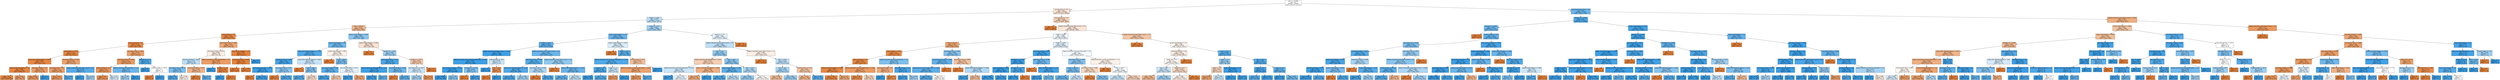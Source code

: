 digraph Tree {
node [shape=box, style="filled", color="black"] ;
0 [label="date <= 214.988\ngini = 0.5\nsamples = 294546\nvalue = [147273, 147273]", fillcolor="#e5813900"] ;
1 [label="age_band_0-35 <= 0.0\ngini = 0.493\nsamples = 247462\nvalue = [137853, 109609]", fillcolor="#e5813934"] ;
0 -> 1 [labeldistance=2.5, labelangle=45, headlabel="True"] ;
2 [label="weight <= 0.999\ngini = 0.479\nsamples = 57941\nvalue = [23027, 34914]", fillcolor="#399de557"] ;
1 -> 2 ;
3 [label="date <= 60.878\ngini = 0.421\nsamples = 7633\nvalue = [5330, 2303]", fillcolor="#e5813991"] ;
2 -> 3 ;
4 [label="region_Ireland <= 1.0\ngini = 0.128\nsamples = 4874\nvalue = [4539, 335]", fillcolor="#e58139ec"] ;
3 -> 4 ;
5 [label="region_Scotland <= 1.0\ngini = 0.115\nsamples = 4664\nvalue = [4377, 287]", fillcolor="#e58139ee"] ;
4 -> 5 ;
6 [label="region_Wales <= 0.996\ngini = 0.102\nsamples = 4410\nvalue = [4173, 237]", fillcolor="#e58139f1"] ;
5 -> 6 ;
7 [label="region_East Anglian Region <= 0.995\ngini = 0.089\nsamples = 4217\nvalue = [4021, 196]", fillcolor="#e58139f3"] ;
6 -> 7 ;
8 [label="region_South East Region <= 1.0\ngini = 0.079\nsamples = 4063\nvalue = [3896, 167]", fillcolor="#e58139f4"] ;
7 -> 8 ;
9 [label="gini = 0.07\nsamples = 3944\nvalue = [3800, 144]", fillcolor="#e58139f5"] ;
8 -> 9 ;
10 [label="gini = 0.312\nsamples = 119\nvalue = [96, 23]", fillcolor="#e58139c2"] ;
8 -> 10 ;
11 [label="imd_band_50-60% <= 0.5\ngini = 0.306\nsamples = 154\nvalue = [125, 29]", fillcolor="#e58139c4"] ;
7 -> 11 ;
12 [label="gini = 0.263\nsamples = 148\nvalue = [125, 23]", fillcolor="#e58139d0"] ;
11 -> 12 ;
13 [label="gini = 0.0\nsamples = 6\nvalue = [0, 6]", fillcolor="#399de5ff"] ;
11 -> 13 ;
14 [label="imd_band_50-60% <= 0.901\ngini = 0.335\nsamples = 193\nvalue = [152, 41]", fillcolor="#e58139ba"] ;
6 -> 14 ;
15 [label="imd_band_0-10% <= 1.0\ngini = 0.3\nsamples = 185\nvalue = [151, 34]", fillcolor="#e58139c6"] ;
14 -> 15 ;
16 [label="gini = 0.259\nsamples = 177\nvalue = [150, 27]", fillcolor="#e58139d1"] ;
15 -> 16 ;
17 [label="gini = 0.219\nsamples = 8\nvalue = [1, 7]", fillcolor="#399de5db"] ;
15 -> 17 ;
18 [label="highest_education_Lower Than A Level <= 0.5\ngini = 0.219\nsamples = 8\nvalue = [1, 7]", fillcolor="#399de5db"] ;
14 -> 18 ;
19 [label="gini = 0.0\nsamples = 5\nvalue = [0, 5]", fillcolor="#399de5ff"] ;
18 -> 19 ;
20 [label="gini = 0.444\nsamples = 3\nvalue = [1, 2]", fillcolor="#399de57f"] ;
18 -> 20 ;
21 [label="imd_band_0-10% <= 0.802\ngini = 0.316\nsamples = 254\nvalue = [204, 50]", fillcolor="#e58139c0"] ;
5 -> 21 ;
22 [label="imd_band_20-30% <= 0.932\ngini = 0.275\nsamples = 243\nvalue = [203, 40]", fillcolor="#e58139cd"] ;
21 -> 22 ;
23 [label="studied_credits <= 67.5\ngini = 0.237\nsamples = 233\nvalue = [201, 32]", fillcolor="#e58139d6"] ;
22 -> 23 ;
24 [label="gini = 0.19\nsamples = 217\nvalue = [194, 23]", fillcolor="#e58139e1"] ;
23 -> 24 ;
25 [label="gini = 0.492\nsamples = 16\nvalue = [7, 9]", fillcolor="#399de539"] ;
23 -> 25 ;
26 [label="highest_education_HE Qualification <= 0.5\ngini = 0.32\nsamples = 10\nvalue = [2, 8]", fillcolor="#399de5bf"] ;
22 -> 26 ;
27 [label="gini = 0.444\nsamples = 6\nvalue = [2, 4]", fillcolor="#399de57f"] ;
26 -> 27 ;
28 [label="gini = 0.0\nsamples = 4\nvalue = [0, 4]", fillcolor="#399de5ff"] ;
26 -> 28 ;
29 [label="disability_Y <= 0.5\ngini = 0.165\nsamples = 11\nvalue = [1, 10]", fillcolor="#399de5e6"] ;
21 -> 29 ;
30 [label="gini = 0.0\nsamples = 9\nvalue = [0, 9]", fillcolor="#399de5ff"] ;
29 -> 30 ;
31 [label="studied_credits <= 105.0\ngini = 0.5\nsamples = 2\nvalue = [1, 1]", fillcolor="#e5813900"] ;
29 -> 31 ;
32 [label="gini = 0.0\nsamples = 1\nvalue = [1, 0]", fillcolor="#e58139ff"] ;
31 -> 32 ;
33 [label="gini = 0.0\nsamples = 1\nvalue = [0, 1]", fillcolor="#399de5ff"] ;
31 -> 33 ;
34 [label="imd_band_60-70% <= 0.006\ngini = 0.353\nsamples = 210\nvalue = [162, 48]", fillcolor="#e58139b3"] ;
4 -> 34 ;
35 [label="imd_band_10-20% <= 0.022\ngini = 0.498\nsamples = 99\nvalue = [53, 46]", fillcolor="#e5813922"] ;
34 -> 35 ;
36 [label="imd_band_30-40% <= 0.003\ngini = 0.478\nsamples = 66\nvalue = [26, 40]", fillcolor="#399de559"] ;
35 -> 36 ;
37 [label="imd_band_0-10% <= 0.073\ngini = 0.369\nsamples = 45\nvalue = [11, 34]", fillcolor="#399de5ac"] ;
36 -> 37 ;
38 [label="gini = 0.18\nsamples = 30\nvalue = [3, 27]", fillcolor="#399de5e3"] ;
37 -> 38 ;
39 [label="gini = 0.498\nsamples = 15\nvalue = [8, 7]", fillcolor="#e5813920"] ;
37 -> 39 ;
40 [label="imd_band_30-40% <= 0.972\ngini = 0.408\nsamples = 21\nvalue = [15, 6]", fillcolor="#e5813999"] ;
36 -> 40 ;
41 [label="gini = 0.0\nsamples = 14\nvalue = [14, 0]", fillcolor="#e58139ff"] ;
40 -> 41 ;
42 [label="gini = 0.245\nsamples = 7\nvalue = [1, 6]", fillcolor="#399de5d4"] ;
40 -> 42 ;
43 [label="highest_education_A Level or Equivalent <= 0.5\ngini = 0.298\nsamples = 33\nvalue = [27, 6]", fillcolor="#e58139c6"] ;
35 -> 43 ;
44 [label="gini = 0.0\nsamples = 5\nvalue = [0, 5]", fillcolor="#399de5ff"] ;
43 -> 44 ;
45 [label="gender_F <= 0.5\ngini = 0.069\nsamples = 28\nvalue = [27, 1]", fillcolor="#e58139f6"] ;
43 -> 45 ;
46 [label="gini = 0.0\nsamples = 1\nvalue = [0, 1]", fillcolor="#399de5ff"] ;
45 -> 46 ;
47 [label="gini = 0.0\nsamples = 27\nvalue = [27, 0]", fillcolor="#e58139ff"] ;
45 -> 47 ;
48 [label="num_of_prev_attempts <= 1.0\ngini = 0.035\nsamples = 111\nvalue = [109, 2]", fillcolor="#e58139fa"] ;
34 -> 48 ;
49 [label="imd_band_60-70% <= 0.998\ngini = 0.018\nsamples = 110\nvalue = [109, 1]", fillcolor="#e58139fd"] ;
48 -> 49 ;
50 [label="gini = 0.0\nsamples = 80\nvalue = [80, 0]", fillcolor="#e58139ff"] ;
49 -> 50 ;
51 [label="gini = 0.064\nsamples = 30\nvalue = [29, 1]", fillcolor="#e58139f6"] ;
49 -> 51 ;
52 [label="gini = 0.0\nsamples = 1\nvalue = [0, 1]", fillcolor="#399de5ff"] ;
48 -> 52 ;
53 [label="region_London Region <= 0.004\ngini = 0.409\nsamples = 2759\nvalue = [791, 1968]", fillcolor="#399de599"] ;
3 -> 53 ;
54 [label="region_South Region <= 0.0\ngini = 0.323\nsamples = 2117\nvalue = [429, 1688]", fillcolor="#399de5be"] ;
53 -> 54 ;
55 [label="region_West Midlands Region <= 0.018\ngini = 0.192\nsamples = 1637\nvalue = [176, 1461]", fillcolor="#399de5e0"] ;
54 -> 55 ;
56 [label="imd_band_0-10% <= 0.003\ngini = 0.101\nsamples = 1392\nvalue = [74, 1318]", fillcolor="#399de5f1"] ;
55 -> 56 ;
57 [label="assessment_type_TMA <= 0.978\ngini = 0.044\nsamples = 1233\nvalue = [28, 1205]", fillcolor="#399de5f9"] ;
56 -> 57 ;
58 [label="gini = 0.0\nsamples = 2\nvalue = [2, 0]", fillcolor="#e58139ff"] ;
57 -> 58 ;
59 [label="gini = 0.041\nsamples = 1231\nvalue = [26, 1205]", fillcolor="#399de5f9"] ;
57 -> 59 ;
60 [label="imd_band_0-10% <= 0.961\ngini = 0.411\nsamples = 159\nvalue = [46, 113]", fillcolor="#399de597"] ;
56 -> 60 ;
61 [label="gini = 0.0\nsamples = 33\nvalue = [33, 0]", fillcolor="#e58139ff"] ;
60 -> 61 ;
62 [label="gini = 0.185\nsamples = 126\nvalue = [13, 113]", fillcolor="#399de5e2"] ;
60 -> 62 ;
63 [label="region_West Midlands Region <= 0.997\ngini = 0.486\nsamples = 245\nvalue = [102, 143]", fillcolor="#399de549"] ;
55 -> 63 ;
64 [label="gini = 0.0\nsamples = 51\nvalue = [51, 0]", fillcolor="#e58139ff"] ;
63 -> 64 ;
65 [label="date <= 169.5\ngini = 0.388\nsamples = 194\nvalue = [51, 143]", fillcolor="#399de5a4"] ;
63 -> 65 ;
66 [label="gini = 0.192\nsamples = 130\nvalue = [14, 116]", fillcolor="#399de5e0"] ;
65 -> 66 ;
67 [label="gini = 0.488\nsamples = 64\nvalue = [37, 27]", fillcolor="#e5813945"] ;
65 -> 67 ;
68 [label="region_South Region <= 0.989\ngini = 0.499\nsamples = 480\nvalue = [253, 227]", fillcolor="#e581391a"] ;
54 -> 68 ;
69 [label="gini = 0.0\nsamples = 182\nvalue = [182, 0]", fillcolor="#e58139ff"] ;
68 -> 69 ;
70 [label="date <= 169.5\ngini = 0.363\nsamples = 298\nvalue = [71, 227]", fillcolor="#399de5af"] ;
68 -> 70 ;
71 [label="imd_band_70-80% <= 0.06\ngini = 0.251\nsamples = 211\nvalue = [31, 180]", fillcolor="#399de5d3"] ;
70 -> 71 ;
72 [label="gini = 0.115\nsamples = 179\nvalue = [11, 168]", fillcolor="#399de5ee"] ;
71 -> 72 ;
73 [label="gini = 0.469\nsamples = 32\nvalue = [20, 12]", fillcolor="#e5813966"] ;
71 -> 73 ;
74 [label="imd_band_90-100% <= 0.022\ngini = 0.497\nsamples = 87\nvalue = [40, 47]", fillcolor="#399de526"] ;
70 -> 74 ;
75 [label="gini = 0.054\nsamples = 36\nvalue = [1, 35]", fillcolor="#399de5f8"] ;
74 -> 75 ;
76 [label="gini = 0.36\nsamples = 51\nvalue = [39, 12]", fillcolor="#e58139b1"] ;
74 -> 76 ;
77 [label="region_London Region <= 0.995\ngini = 0.492\nsamples = 642\nvalue = [362, 280]", fillcolor="#e581393a"] ;
53 -> 77 ;
78 [label="gini = 0.0\nsamples = 219\nvalue = [219, 0]", fillcolor="#e58139ff"] ;
77 -> 78 ;
79 [label="gender_M <= 0.003\ngini = 0.448\nsamples = 423\nvalue = [143, 280]", fillcolor="#399de57d"] ;
77 -> 79 ;
80 [label="imd_band_10-20% <= 0.132\ngini = 0.146\nsamples = 227\nvalue = [18, 209]", fillcolor="#399de5e9"] ;
79 -> 80 ;
81 [label="highest_education_HE Qualification <= 0.5\ngini = 0.049\nsamples = 159\nvalue = [4, 155]", fillcolor="#399de5f8"] ;
80 -> 81 ;
82 [label="gini = 0.038\nsamples = 153\nvalue = [3, 150]", fillcolor="#399de5fa"] ;
81 -> 82 ;
83 [label="gini = 0.278\nsamples = 6\nvalue = [1, 5]", fillcolor="#399de5cc"] ;
81 -> 83 ;
84 [label="imd_band_10-20% <= 0.845\ngini = 0.327\nsamples = 68\nvalue = [14, 54]", fillcolor="#399de5bd"] ;
80 -> 84 ;
85 [label="gini = 0.0\nsamples = 4\nvalue = [4, 0]", fillcolor="#e58139ff"] ;
84 -> 85 ;
86 [label="gini = 0.264\nsamples = 64\nvalue = [10, 54]", fillcolor="#399de5d0"] ;
84 -> 86 ;
87 [label="gender_F <= 0.013\ngini = 0.462\nsamples = 196\nvalue = [125, 71]", fillcolor="#e581396e"] ;
79 -> 87 ;
88 [label="age_band_55<= <= 0.057\ngini = 0.487\nsamples = 122\nvalue = [51, 71]", fillcolor="#399de548"] ;
87 -> 88 ;
89 [label="gini = 0.454\nsamples = 106\nvalue = [37, 69]", fillcolor="#399de576"] ;
88 -> 89 ;
90 [label="gini = 0.219\nsamples = 16\nvalue = [14, 2]", fillcolor="#e58139db"] ;
88 -> 90 ;
91 [label="gini = 0.0\nsamples = 74\nvalue = [74, 0]", fillcolor="#e58139ff"] ;
87 -> 91 ;
92 [label="gender_M <= 0.0\ngini = 0.456\nsamples = 50308\nvalue = [17697, 32611]", fillcolor="#399de575"] ;
2 -> 92 ;
93 [label="region_London Region <= 0.0\ngini = 0.311\nsamples = 20561\nvalue = [3960, 16601]", fillcolor="#399de5c2"] ;
92 -> 93 ;
94 [label="weight <= 1.011\ngini = 0.262\nsamples = 17923\nvalue = [2774, 15149]", fillcolor="#399de5d0"] ;
93 -> 94 ;
95 [label="highest_education_No Formal quals <= 0.023\ngini = 0.035\nsamples = 4166\nvalue = [75, 4091]", fillcolor="#399de5fa"] ;
94 -> 95 ;
96 [label="highest_education_Post Graduate Qualification <= 0.102\ngini = 0.032\nsamples = 4147\nvalue = [67, 4080]", fillcolor="#399de5fb"] ;
95 -> 96 ;
97 [label="num_of_prev_attempts <= 3.012\ngini = 0.029\nsamples = 4120\nvalue = [60, 4060]", fillcolor="#399de5fb"] ;
96 -> 97 ;
98 [label="gini = 0.026\nsamples = 4098\nvalue = [54, 4044]", fillcolor="#399de5fc"] ;
97 -> 98 ;
99 [label="gini = 0.397\nsamples = 22\nvalue = [6, 16]", fillcolor="#399de59f"] ;
97 -> 99 ;
100 [label="disability_N <= 0.939\ngini = 0.384\nsamples = 27\nvalue = [7, 20]", fillcolor="#399de5a6"] ;
96 -> 100 ;
101 [label="gini = 0.0\nsamples = 6\nvalue = [6, 0]", fillcolor="#e58139ff"] ;
100 -> 101 ;
102 [label="gini = 0.091\nsamples = 21\nvalue = [1, 20]", fillcolor="#399de5f2"] ;
100 -> 102 ;
103 [label="studied_credits <= 90.0\ngini = 0.488\nsamples = 19\nvalue = [8, 11]", fillcolor="#399de546"] ;
95 -> 103 ;
104 [label="gini = 0.0\nsamples = 10\nvalue = [0, 10]", fillcolor="#399de5ff"] ;
103 -> 104 ;
105 [label="date <= 99.5\ngini = 0.198\nsamples = 9\nvalue = [8, 1]", fillcolor="#e58139df"] ;
103 -> 105 ;
106 [label="gini = 0.0\nsamples = 8\nvalue = [8, 0]", fillcolor="#e58139ff"] ;
105 -> 106 ;
107 [label="gini = 0.0\nsamples = 1\nvalue = [0, 1]", fillcolor="#399de5ff"] ;
105 -> 107 ;
108 [label="highest_education_Lower Than A Level <= 0.0\ngini = 0.315\nsamples = 13757\nvalue = [2699, 11058]", fillcolor="#399de5c1"] ;
94 -> 108 ;
109 [label="imd_band_0-10% <= 0.003\ngini = 0.22\nsamples = 8302\nvalue = [1047, 7255]", fillcolor="#399de5da"] ;
108 -> 109 ;
110 [label="region_West Midlands Region <= 0.005\ngini = 0.188\nsamples = 7629\nvalue = [801, 6828]", fillcolor="#399de5e1"] ;
109 -> 110 ;
111 [label="gini = 0.164\nsamples = 7180\nvalue = [649, 6531]", fillcolor="#399de5e6"] ;
110 -> 111 ;
112 [label="gini = 0.448\nsamples = 449\nvalue = [152, 297]", fillcolor="#399de57c"] ;
110 -> 112 ;
113 [label="imd_band_0-10% <= 0.991\ngini = 0.464\nsamples = 673\nvalue = [246, 427]", fillcolor="#399de56c"] ;
109 -> 113 ;
114 [label="gini = 0.0\nsamples = 204\nvalue = [204, 0]", fillcolor="#e58139ff"] ;
113 -> 114 ;
115 [label="gini = 0.163\nsamples = 469\nvalue = [42, 427]", fillcolor="#399de5e6"] ;
113 -> 115 ;
116 [label="highest_education_Lower Than A Level <= 1.0\ngini = 0.422\nsamples = 5455\nvalue = [1652, 3803]", fillcolor="#399de590"] ;
108 -> 116 ;
117 [label="gini = 0.0\nsamples = 751\nvalue = [751, 0]", fillcolor="#e58139ff"] ;
116 -> 117 ;
118 [label="region_East Midlands Region <= 0.007\ngini = 0.31\nsamples = 4704\nvalue = [901, 3803]", fillcolor="#399de5c3"] ;
116 -> 118 ;
119 [label="gini = 0.274\nsamples = 4154\nvalue = [681, 3473]", fillcolor="#399de5cd"] ;
118 -> 119 ;
120 [label="gini = 0.48\nsamples = 550\nvalue = [220, 330]", fillcolor="#399de555"] ;
118 -> 120 ;
121 [label="region_London Region <= 0.999\ngini = 0.495\nsamples = 2638\nvalue = [1186, 1452]", fillcolor="#399de52f"] ;
93 -> 121 ;
122 [label="gini = 0.0\nsamples = 943\nvalue = [943, 0]", fillcolor="#e58139ff"] ;
121 -> 122 ;
123 [label="weight <= 31.5\ngini = 0.246\nsamples = 1695\nvalue = [243, 1452]", fillcolor="#399de5d4"] ;
121 -> 123 ;
124 [label="highest_education_Post Graduate Qualification <= 0.025\ngini = 0.19\nsamples = 1583\nvalue = [168, 1415]", fillcolor="#399de5e1"] ;
123 -> 124 ;
125 [label="weight <= 3.5\ngini = 0.166\nsamples = 1511\nvalue = [138, 1373]", fillcolor="#399de5e5"] ;
124 -> 125 ;
126 [label="gini = 0.026\nsamples = 463\nvalue = [6, 457]", fillcolor="#399de5fc"] ;
125 -> 126 ;
127 [label="gini = 0.22\nsamples = 1048\nvalue = [132, 916]", fillcolor="#399de5da"] ;
125 -> 127 ;
128 [label="weight <= 7.5\ngini = 0.486\nsamples = 72\nvalue = [30, 42]", fillcolor="#399de549"] ;
124 -> 128 ;
129 [label="gini = 0.278\nsamples = 36\nvalue = [30, 6]", fillcolor="#e58139cc"] ;
128 -> 129 ;
130 [label="gini = 0.0\nsamples = 36\nvalue = [0, 36]", fillcolor="#399de5ff"] ;
128 -> 130 ;
131 [label="studied_credits <= 90.0\ngini = 0.442\nsamples = 112\nvalue = [75, 37]", fillcolor="#e5813981"] ;
123 -> 131 ;
132 [label="highest_education_A Level or Equivalent <= 0.991\ngini = 0.332\nsamples = 95\nvalue = [75, 20]", fillcolor="#e58139bb"] ;
131 -> 132 ;
133 [label="gini = 0.254\nsamples = 87\nvalue = [74, 13]", fillcolor="#e58139d2"] ;
132 -> 133 ;
134 [label="gini = 0.219\nsamples = 8\nvalue = [1, 7]", fillcolor="#399de5db"] ;
132 -> 134 ;
135 [label="gini = 0.0\nsamples = 17\nvalue = [0, 17]", fillcolor="#399de5ff"] ;
131 -> 135 ;
136 [label="gender_F <= 0.0\ngini = 0.497\nsamples = 29747\nvalue = [13737, 16010]", fillcolor="#399de524"] ;
92 -> 136 ;
137 [label="highest_education_Lower Than A Level <= 0.0\ngini = 0.48\nsamples = 26698\nvalue = [10688, 16010]", fillcolor="#399de555"] ;
136 -> 137 ;
138 [label="date <= 18.5\ngini = 0.425\nsamples = 15675\nvalue = [4793, 10882]", fillcolor="#399de58f"] ;
137 -> 138 ;
139 [label="highest_education_HE Qualification <= 0.001\ngini = 0.473\nsamples = 1245\nvalue = [766, 479]", fillcolor="#e5813960"] ;
138 -> 139 ;
140 [label="highest_education_A Level or Equivalent <= 0.045\ngini = 0.488\nsamples = 459\nvalue = [194, 265]", fillcolor="#399de544"] ;
139 -> 140 ;
141 [label="gini = 0.041\nsamples = 48\nvalue = [1, 47]", fillcolor="#399de5fa"] ;
140 -> 141 ;
142 [label="gini = 0.498\nsamples = 411\nvalue = [193, 218]", fillcolor="#399de51d"] ;
140 -> 142 ;
143 [label="region_North Western Region <= 0.995\ngini = 0.396\nsamples = 786\nvalue = [572, 214]", fillcolor="#e58139a0"] ;
139 -> 143 ;
144 [label="gini = 0.376\nsamples = 764\nvalue = [572, 192]", fillcolor="#e58139a9"] ;
143 -> 144 ;
145 [label="gini = 0.0\nsamples = 22\nvalue = [0, 22]", fillcolor="#399de5ff"] ;
143 -> 145 ;
146 [label="date <= 88.5\ngini = 0.402\nsamples = 14430\nvalue = [4027, 10403]", fillcolor="#399de59c"] ;
138 -> 146 ;
147 [label="region_London Region <= 0.001\ngini = 0.258\nsamples = 5921\nvalue = [900, 5021]", fillcolor="#399de5d1"] ;
146 -> 147 ;
148 [label="gini = 0.194\nsamples = 5001\nvalue = [543, 4458]", fillcolor="#399de5e0"] ;
147 -> 148 ;
149 [label="gini = 0.475\nsamples = 920\nvalue = [357, 563]", fillcolor="#399de55d"] ;
147 -> 149 ;
150 [label="date <= 194.5\ngini = 0.465\nsamples = 8509\nvalue = [3127, 5382]", fillcolor="#399de56b"] ;
146 -> 150 ;
151 [label="gini = 0.434\nsamples = 6325\nvalue = [2013, 4312]", fillcolor="#399de588"] ;
150 -> 151 ;
152 [label="gini = 0.5\nsamples = 2184\nvalue = [1114, 1070]", fillcolor="#e581390a"] ;
150 -> 152 ;
153 [label="highest_education_Lower Than A Level <= 1.0\ngini = 0.498\nsamples = 11023\nvalue = [5895, 5128]", fillcolor="#e5813921"] ;
137 -> 153 ;
154 [label="gini = 0.0\nsamples = 2516\nvalue = [2516, 0]", fillcolor="#e58139ff"] ;
153 -> 154 ;
155 [label="date <= 194.5\ngini = 0.479\nsamples = 8507\nvalue = [3379, 5128]", fillcolor="#399de557"] ;
153 -> 155 ;
156 [label="date <= 18.5\ngini = 0.459\nsamples = 7325\nvalue = [2613, 4712]", fillcolor="#399de572"] ;
155 -> 156 ;
157 [label="gini = 0.438\nsamples = 491\nvalue = [332, 159]", fillcolor="#e5813985"] ;
156 -> 157 ;
158 [label="gini = 0.445\nsamples = 6834\nvalue = [2281, 4553]", fillcolor="#399de57f"] ;
156 -> 158 ;
159 [label="studied_credits <= 65.0\ngini = 0.456\nsamples = 1182\nvalue = [766, 416]", fillcolor="#e5813975"] ;
155 -> 159 ;
160 [label="gini = 0.413\nsamples = 1060\nvalue = [751, 309]", fillcolor="#e5813996"] ;
159 -> 160 ;
161 [label="gini = 0.216\nsamples = 122\nvalue = [15, 107]", fillcolor="#399de5db"] ;
159 -> 161 ;
162 [label="gini = 0.0\nsamples = 3049\nvalue = [3049, 0]", fillcolor="#e58139ff"] ;
136 -> 162 ;
163 [label="age_band_0-35 <= 1.0\ngini = 0.478\nsamples = 189521\nvalue = [114826, 74695]", fillcolor="#e5813959"] ;
1 -> 163 ;
164 [label="gini = 0.0\nsamples = 22490\nvalue = [22490, 0]", fillcolor="#e58139ff"] ;
163 -> 164 ;
165 [label="highest_education_Lower Than A Level <= 0.0\ngini = 0.494\nsamples = 167031\nvalue = [92336, 74695]", fillcolor="#e5813931"] ;
163 -> 165 ;
166 [label="weight <= 0.988\ngini = 0.499\nsamples = 93860\nvalue = [45079, 48781]", fillcolor="#399de513"] ;
165 -> 166 ;
167 [label="date <= 40.126\ngini = 0.342\nsamples = 7275\nvalue = [5683, 1592]", fillcolor="#e58139b8"] ;
166 -> 167 ;
168 [label="region_Ireland <= 0.991\ngini = 0.12\nsamples = 5576\nvalue = [5217, 359]", fillcolor="#e58139ed"] ;
167 -> 168 ;
169 [label="region_Scotland <= 1.0\ngini = 0.108\nsamples = 5518\nvalue = [5202, 316]", fillcolor="#e58139f0"] ;
168 -> 169 ;
170 [label="region_South West Region <= 0.998\ngini = 0.097\nsamples = 5247\nvalue = [4978, 269]", fillcolor="#e58139f1"] ;
169 -> 170 ;
171 [label="gini = 0.091\nsamples = 5148\nvalue = [4902, 246]", fillcolor="#e58139f2"] ;
170 -> 171 ;
172 [label="gini = 0.357\nsamples = 99\nvalue = [76, 23]", fillcolor="#e58139b2"] ;
170 -> 172 ;
173 [label="highest_education_A Level or Equivalent <= 0.946\ngini = 0.287\nsamples = 271\nvalue = [224, 47]", fillcolor="#e58139c9"] ;
169 -> 173 ;
174 [label="gini = 0.145\nsamples = 191\nvalue = [176, 15]", fillcolor="#e58139e9"] ;
173 -> 174 ;
175 [label="gini = 0.48\nsamples = 80\nvalue = [48, 32]", fillcolor="#e5813955"] ;
173 -> 175 ;
176 [label="highest_education_A Level or Equivalent <= 0.5\ngini = 0.383\nsamples = 58\nvalue = [15, 43]", fillcolor="#399de5a6"] ;
168 -> 176 ;
177 [label="imd_band_60-70% <= 0.5\ngini = 0.375\nsamples = 16\nvalue = [12, 4]", fillcolor="#e58139aa"] ;
176 -> 177 ;
178 [label="gini = 0.0\nsamples = 3\nvalue = [0, 3]", fillcolor="#399de5ff"] ;
177 -> 178 ;
179 [label="gini = 0.142\nsamples = 13\nvalue = [12, 1]", fillcolor="#e58139ea"] ;
177 -> 179 ;
180 [label="imd_band_70-80% <= 0.5\ngini = 0.133\nsamples = 42\nvalue = [3, 39]", fillcolor="#399de5eb"] ;
176 -> 180 ;
181 [label="gini = 0.097\nsamples = 39\nvalue = [2, 37]", fillcolor="#399de5f1"] ;
180 -> 181 ;
182 [label="gini = 0.444\nsamples = 3\nvalue = [1, 2]", fillcolor="#399de57f"] ;
180 -> 182 ;
183 [label="imd_band_0-10% <= 0.002\ngini = 0.398\nsamples = 1699\nvalue = [466, 1233]", fillcolor="#399de59f"] ;
167 -> 183 ;
184 [label="assessment_type_CMA <= 0.006\ngini = 0.275\nsamples = 1325\nvalue = [218, 1107]", fillcolor="#399de5cd"] ;
183 -> 184 ;
185 [label="highest_education_No Formal quals <= 0.002\ngini = 0.251\nsamples = 1298\nvalue = [191, 1107]", fillcolor="#399de5d3"] ;
184 -> 185 ;
186 [label="gini = 0.196\nsamples = 1179\nvalue = [130, 1049]", fillcolor="#399de5df"] ;
185 -> 186 ;
187 [label="gini = 0.5\nsamples = 119\nvalue = [61, 58]", fillcolor="#e581390d"] ;
185 -> 187 ;
188 [label="gini = 0.0\nsamples = 27\nvalue = [27, 0]", fillcolor="#e58139ff"] ;
184 -> 188 ;
189 [label="imd_band_0-10% <= 0.999\ngini = 0.447\nsamples = 374\nvalue = [248, 126]", fillcolor="#e581397d"] ;
183 -> 189 ;
190 [label="gini = 0.0\nsamples = 172\nvalue = [172, 0]", fillcolor="#e58139ff"] ;
189 -> 190 ;
191 [label="region_North Western Region <= 0.046\ngini = 0.469\nsamples = 202\nvalue = [76, 126]", fillcolor="#399de565"] ;
189 -> 191 ;
192 [label="gini = 0.08\nsamples = 96\nvalue = [4, 92]", fillcolor="#399de5f4"] ;
191 -> 192 ;
193 [label="gini = 0.436\nsamples = 106\nvalue = [72, 34]", fillcolor="#e5813987"] ;
191 -> 193 ;
194 [label="weight <= 1.004\ngini = 0.496\nsamples = 86585\nvalue = [39396, 47189]", fillcolor="#399de52a"] ;
166 -> 194 ;
195 [label="imd_band_0-10% <= 0.001\ngini = 0.067\nsamples = 5708\nvalue = [198, 5510]", fillcolor="#399de5f6"] ;
194 -> 195 ;
196 [label="disability_Y <= 0.006\ngini = 0.021\nsamples = 4973\nvalue = [54, 4919]", fillcolor="#399de5fc"] ;
195 -> 196 ;
197 [label="region_Scotland <= 0.039\ngini = 0.01\nsamples = 4569\nvalue = [22, 4547]", fillcolor="#399de5fe"] ;
196 -> 197 ;
198 [label="gini = 0.006\nsamples = 4185\nvalue = [12, 4173]", fillcolor="#399de5fe"] ;
197 -> 198 ;
199 [label="gini = 0.051\nsamples = 384\nvalue = [10, 374]", fillcolor="#399de5f8"] ;
197 -> 199 ;
200 [label="disability_N <= 0.105\ngini = 0.146\nsamples = 404\nvalue = [32, 372]", fillcolor="#399de5e9"] ;
196 -> 200 ;
201 [label="gini = 0.041\nsamples = 380\nvalue = [8, 372]", fillcolor="#399de5fa"] ;
200 -> 201 ;
202 [label="gini = 0.0\nsamples = 24\nvalue = [24, 0]", fillcolor="#e58139ff"] ;
200 -> 202 ;
203 [label="imd_band_0-10% <= 0.999\ngini = 0.315\nsamples = 735\nvalue = [144, 591]", fillcolor="#399de5c1"] ;
195 -> 203 ;
204 [label="gini = 0.0\nsamples = 111\nvalue = [111, 0]", fillcolor="#e58139ff"] ;
203 -> 204 ;
205 [label="region_Yorkshire Region <= 0.01\ngini = 0.1\nsamples = 624\nvalue = [33, 591]", fillcolor="#399de5f1"] ;
203 -> 205 ;
206 [label="gini = 0.031\nsamples = 516\nvalue = [8, 508]", fillcolor="#399de5fb"] ;
205 -> 206 ;
207 [label="gini = 0.356\nsamples = 108\nvalue = [25, 83]", fillcolor="#399de5b2"] ;
205 -> 207 ;
208 [label="highest_education_A Level or Equivalent <= 0.0\ngini = 0.5\nsamples = 80877\nvalue = [39198, 41679]", fillcolor="#399de50f"] ;
194 -> 208 ;
209 [label="imd_band_0-10% <= 0.002\ngini = 0.399\nsamples = 13475\nvalue = [3702, 9773]", fillcolor="#399de59e"] ;
208 -> 209 ;
210 [label="date <= 166.675\ngini = 0.357\nsamples = 11905\nvalue = [2774, 9131]", fillcolor="#399de5b2"] ;
209 -> 210 ;
211 [label="gini = 0.311\nsamples = 9768\nvalue = [1878, 7890]", fillcolor="#399de5c2"] ;
210 -> 211 ;
212 [label="gini = 0.487\nsamples = 2137\nvalue = [896, 1241]", fillcolor="#399de547"] ;
210 -> 212 ;
213 [label="imd_band_0-10% <= 0.999\ngini = 0.483\nsamples = 1570\nvalue = [928, 642]", fillcolor="#e581394f"] ;
209 -> 213 ;
214 [label="gini = 0.0\nsamples = 700\nvalue = [700, 0]", fillcolor="#e58139ff"] ;
213 -> 214 ;
215 [label="gini = 0.387\nsamples = 870\nvalue = [228, 642]", fillcolor="#399de5a4"] ;
213 -> 215 ;
216 [label="highest_education_A Level or Equivalent <= 1.0\ngini = 0.499\nsamples = 67402\nvalue = [35496, 31906]", fillcolor="#e581391a"] ;
208 -> 216 ;
217 [label="gini = 0.0\nsamples = 5496\nvalue = [5496, 0]", fillcolor="#e58139ff"] ;
216 -> 217 ;
218 [label="date <= 136.5\ngini = 0.5\nsamples = 61906\nvalue = [30000, 31906]", fillcolor="#399de50f"] ;
216 -> 218 ;
219 [label="gini = 0.486\nsamples = 40141\nvalue = [16721, 23420]", fillcolor="#399de549"] ;
218 -> 219 ;
220 [label="gini = 0.476\nsamples = 21765\nvalue = [13279, 8486]", fillcolor="#e581395c"] ;
218 -> 220 ;
221 [label="highest_education_Lower Than A Level <= 1.0\ngini = 0.457\nsamples = 73171\nvalue = [47257, 25914]", fillcolor="#e5813973"] ;
165 -> 221 ;
222 [label="gini = 0.0\nsamples = 19001\nvalue = [19001, 0]", fillcolor="#e58139ff"] ;
221 -> 222 ;
223 [label="imd_band_80-90% <= 1.0\ngini = 0.499\nsamples = 54170\nvalue = [28256, 25914]", fillcolor="#e5813915"] ;
221 -> 223 ;
224 [label="imd_band_80-90% <= 0.0\ngini = 0.497\nsamples = 51596\nvalue = [27899, 23697]", fillcolor="#e5813926"] ;
223 -> 224 ;
225 [label="gender_M <= 0.0\ngini = 0.5\nsamples = 48892\nvalue = [25195, 23697]", fillcolor="#e581390f"] ;
224 -> 225 ;
226 [label="date <= 23.5\ngini = 0.487\nsamples = 21208\nvalue = [8912, 12296]", fillcolor="#399de546"] ;
225 -> 226 ;
227 [label="gini = 0.422\nsamples = 4961\nvalue = [3460, 1501]", fillcolor="#e5813990"] ;
226 -> 227 ;
228 [label="gini = 0.446\nsamples = 16247\nvalue = [5452, 10795]", fillcolor="#399de57e"] ;
226 -> 228 ;
229 [label="gender_F <= 0.0\ngini = 0.484\nsamples = 27684\nvalue = [16283, 11401]", fillcolor="#e581394c"] ;
225 -> 229 ;
230 [label="gini = 0.498\nsamples = 24318\nvalue = [12917, 11401]", fillcolor="#e581391e"] ;
229 -> 230 ;
231 [label="gini = 0.0\nsamples = 3366\nvalue = [3366, 0]", fillcolor="#e58139ff"] ;
229 -> 231 ;
232 [label="gini = 0.0\nsamples = 2704\nvalue = [2704, 0]", fillcolor="#e58139ff"] ;
224 -> 232 ;
233 [label="date <= 19.5\ngini = 0.239\nsamples = 2574\nvalue = [357, 2217]", fillcolor="#399de5d6"] ;
223 -> 233 ;
234 [label="weight <= 3.5\ngini = 0.434\nsamples = 302\nvalue = [96, 206]", fillcolor="#399de588"] ;
233 -> 234 ;
235 [label="weight <= 1.0\ngini = 0.478\nsamples = 157\nvalue = [95, 62]", fillcolor="#e5813959"] ;
234 -> 235 ;
236 [label="gini = 0.338\nsamples = 79\nvalue = [62, 17]", fillcolor="#e58139b9"] ;
235 -> 236 ;
237 [label="gini = 0.488\nsamples = 78\nvalue = [33, 45]", fillcolor="#399de544"] ;
235 -> 237 ;
238 [label="region_South Region <= 0.5\ngini = 0.014\nsamples = 145\nvalue = [1, 144]", fillcolor="#399de5fd"] ;
234 -> 238 ;
239 [label="gini = 0.0\nsamples = 111\nvalue = [0, 111]", fillcolor="#399de5ff"] ;
238 -> 239 ;
240 [label="gini = 0.057\nsamples = 34\nvalue = [1, 33]", fillcolor="#399de5f7"] ;
238 -> 240 ;
241 [label="date <= 99.0\ngini = 0.203\nsamples = 2272\nvalue = [261, 2011]", fillcolor="#399de5de"] ;
233 -> 241 ;
242 [label="weight <= 9.5\ngini = 0.111\nsamples = 1100\nvalue = [65, 1035]", fillcolor="#399de5ef"] ;
241 -> 242 ;
243 [label="gini = 0.22\nsamples = 382\nvalue = [48, 334]", fillcolor="#399de5da"] ;
242 -> 243 ;
244 [label="gini = 0.046\nsamples = 718\nvalue = [17, 701]", fillcolor="#399de5f9"] ;
242 -> 244 ;
245 [label="weight <= 3.5\ngini = 0.279\nsamples = 1172\nvalue = [196, 976]", fillcolor="#399de5cc"] ;
241 -> 245 ;
246 [label="gini = 0.016\nsamples = 250\nvalue = [2, 248]", fillcolor="#399de5fd"] ;
245 -> 246 ;
247 [label="gini = 0.332\nsamples = 922\nvalue = [194, 728]", fillcolor="#399de5bb"] ;
245 -> 247 ;
248 [label="assessment_type_Exam <= 0.5\ngini = 0.32\nsamples = 47084\nvalue = [9420, 37664]", fillcolor="#399de5bf"] ;
0 -> 248 [labeldistance=2.5, labelangle=-45, headlabel="False"] ;
249 [label="gender_M <= 0.999\ngini = 0.205\nsamples = 40710\nvalue = [4717, 35993]", fillcolor="#399de5de"] ;
248 -> 249 ;
250 [label="gender_F <= 0.998\ngini = 0.333\nsamples = 15378\nvalue = [3246, 12132]", fillcolor="#399de5bb"] ;
249 -> 250 ;
251 [label="gini = 0.0\nsamples = 789\nvalue = [789, 0]", fillcolor="#e58139ff"] ;
250 -> 251 ;
252 [label="studied_credits <= 52.5\ngini = 0.28\nsamples = 14589\nvalue = [2457, 12132]", fillcolor="#399de5cb"] ;
250 -> 252 ;
253 [label="age_band_0-35 <= 0.003\ngini = 0.372\nsamples = 8529\nvalue = [2104, 6425]", fillcolor="#399de5ab"] ;
252 -> 253 ;
254 [label="imd_band_30-40% <= 0.007\ngini = 0.207\nsamples = 2988\nvalue = [350, 2638]", fillcolor="#399de5dd"] ;
253 -> 254 ;
255 [label="region_South Region <= 0.001\ngini = 0.136\nsamples = 2530\nvalue = [186, 2344]", fillcolor="#399de5eb"] ;
254 -> 255 ;
256 [label="imd_band_40-50% <= 0.015\ngini = 0.076\nsamples = 2106\nvalue = [83, 2023]", fillcolor="#399de5f5"] ;
255 -> 256 ;
257 [label="gini = 0.048\nsamples = 1820\nvalue = [45, 1775]", fillcolor="#399de5f9"] ;
256 -> 257 ;
258 [label="gini = 0.23\nsamples = 286\nvalue = [38, 248]", fillcolor="#399de5d8"] ;
256 -> 258 ;
259 [label="region_South Region <= 0.994\ngini = 0.368\nsamples = 424\nvalue = [103, 321]", fillcolor="#399de5ad"] ;
255 -> 259 ;
260 [label="gini = 0.0\nsamples = 66\nvalue = [66, 0]", fillcolor="#e58139ff"] ;
259 -> 260 ;
261 [label="gini = 0.185\nsamples = 358\nvalue = [37, 321]", fillcolor="#399de5e2"] ;
259 -> 261 ;
262 [label="imd_band_30-40% <= 0.998\ngini = 0.46\nsamples = 458\nvalue = [164, 294]", fillcolor="#399de571"] ;
254 -> 262 ;
263 [label="gini = 0.0\nsamples = 121\nvalue = [121, 0]", fillcolor="#e58139ff"] ;
262 -> 263 ;
264 [label="region_London Region <= 0.03\ngini = 0.223\nsamples = 337\nvalue = [43, 294]", fillcolor="#399de5da"] ;
262 -> 264 ;
265 [label="gini = 0.095\nsamples = 241\nvalue = [12, 229]", fillcolor="#399de5f2"] ;
264 -> 265 ;
266 [label="gini = 0.437\nsamples = 96\nvalue = [31, 65]", fillcolor="#399de585"] ;
264 -> 266 ;
267 [label="age_band_35-55 <= 0.001\ngini = 0.433\nsamples = 5541\nvalue = [1754, 3787]", fillcolor="#399de589"] ;
253 -> 267 ;
268 [label="highest_education_Lower Than A Level <= 0.0\ngini = 0.411\nsamples = 5326\nvalue = [1539, 3787]", fillcolor="#399de597"] ;
267 -> 268 ;
269 [label="studied_credits <= 30.012\ngini = 0.248\nsamples = 1900\nvalue = [275, 1625]", fillcolor="#399de5d4"] ;
268 -> 269 ;
270 [label="gini = 0.212\nsamples = 1821\nvalue = [219, 1602]", fillcolor="#399de5dc"] ;
269 -> 270 ;
271 [label="gini = 0.413\nsamples = 79\nvalue = [56, 23]", fillcolor="#e5813996"] ;
269 -> 271 ;
272 [label="highest_education_Lower Than A Level <= 0.998\ngini = 0.466\nsamples = 3426\nvalue = [1264, 2162]", fillcolor="#399de56a"] ;
268 -> 272 ;
273 [label="gini = 0.0\nsamples = 199\nvalue = [199, 0]", fillcolor="#e58139ff"] ;
272 -> 273 ;
274 [label="gini = 0.442\nsamples = 3227\nvalue = [1065, 2162]", fillcolor="#399de581"] ;
272 -> 274 ;
275 [label="gini = 0.0\nsamples = 215\nvalue = [215, 0]", fillcolor="#e58139ff"] ;
267 -> 275 ;
276 [label="num_of_prev_attempts <= 0.001\ngini = 0.11\nsamples = 6060\nvalue = [353, 5707]", fillcolor="#399de5ef"] ;
252 -> 276 ;
277 [label="region_North Region <= 0.005\ngini = 0.063\nsamples = 5105\nvalue = [167, 4938]", fillcolor="#399de5f6"] ;
276 -> 277 ;
278 [label="assessment_type_TMA <= 0.5\ngini = 0.041\nsamples = 4739\nvalue = [98, 4641]", fillcolor="#399de5fa"] ;
277 -> 278 ;
279 [label="imd_band_0-10% <= 0.033\ngini = 0.023\nsamples = 4503\nvalue = [52, 4451]", fillcolor="#399de5fc"] ;
278 -> 279 ;
280 [label="gini = 0.009\nsamples = 3999\nvalue = [19, 3980]", fillcolor="#399de5fe"] ;
279 -> 280 ;
281 [label="gini = 0.122\nsamples = 504\nvalue = [33, 471]", fillcolor="#399de5ed"] ;
279 -> 281 ;
282 [label="region_South West Region <= 0.032\ngini = 0.314\nsamples = 236\nvalue = [46, 190]", fillcolor="#399de5c1"] ;
278 -> 282 ;
283 [label="gini = 0.044\nsamples = 177\nvalue = [4, 173]", fillcolor="#399de5f9"] ;
282 -> 283 ;
284 [label="gini = 0.41\nsamples = 59\nvalue = [42, 17]", fillcolor="#e5813998"] ;
282 -> 284 ;
285 [label="region_North Region <= 0.986\ngini = 0.306\nsamples = 366\nvalue = [69, 297]", fillcolor="#399de5c4"] ;
277 -> 285 ;
286 [label="gini = 0.0\nsamples = 56\nvalue = [56, 0]", fillcolor="#e58139ff"] ;
285 -> 286 ;
287 [label="studied_credits <= 105.0\ngini = 0.08\nsamples = 310\nvalue = [13, 297]", fillcolor="#399de5f4"] ;
285 -> 287 ;
288 [label="gini = 0.019\nsamples = 214\nvalue = [2, 212]", fillcolor="#399de5fd"] ;
287 -> 288 ;
289 [label="gini = 0.203\nsamples = 96\nvalue = [11, 85]", fillcolor="#399de5de"] ;
287 -> 289 ;
290 [label="num_of_prev_attempts <= 0.994\ngini = 0.314\nsamples = 955\nvalue = [186, 769]", fillcolor="#399de5c1"] ;
276 -> 290 ;
291 [label="gini = 0.0\nsamples = 109\nvalue = [109, 0]", fillcolor="#e58139ff"] ;
290 -> 291 ;
292 [label="imd_band_70-80% <= 0.5\ngini = 0.165\nsamples = 846\nvalue = [77, 769]", fillcolor="#399de5e5"] ;
290 -> 292 ;
293 [label="disability_N <= 0.98\ngini = 0.069\nsamples = 727\nvalue = [26, 701]", fillcolor="#399de5f6"] ;
292 -> 293 ;
294 [label="gini = 0.37\nsamples = 94\nvalue = [23, 71]", fillcolor="#399de5ac"] ;
293 -> 294 ;
295 [label="gini = 0.009\nsamples = 633\nvalue = [3, 630]", fillcolor="#399de5fe"] ;
293 -> 295 ;
296 [label="region_London Region <= 0.004\ngini = 0.49\nsamples = 119\nvalue = [51, 68]", fillcolor="#399de540"] ;
292 -> 296 ;
297 [label="gini = 0.206\nsamples = 77\nvalue = [9, 68]", fillcolor="#399de5dd"] ;
296 -> 297 ;
298 [label="gini = 0.0\nsamples = 42\nvalue = [42, 0]", fillcolor="#e58139ff"] ;
296 -> 298 ;
299 [label="region_South Region <= 0.001\ngini = 0.109\nsamples = 25332\nvalue = [1471, 23861]", fillcolor="#399de5ef"] ;
249 -> 299 ;
300 [label="disability_Y <= 0.002\ngini = 0.081\nsamples = 22222\nvalue = [938, 21284]", fillcolor="#399de5f4"] ;
299 -> 300 ;
301 [label="age_band_35-55 <= 0.011\ngini = 0.06\nsamples = 20299\nvalue = [630, 19669]", fillcolor="#399de5f7"] ;
300 -> 301 ;
302 [label="region_South West Region <= 0.016\ngini = 0.028\nsamples = 14310\nvalue = [204, 14106]", fillcolor="#399de5fb"] ;
301 -> 302 ;
303 [label="region_East Midlands Region <= 0.007\ngini = 0.02\nsamples = 13083\nvalue = [135, 12948]", fillcolor="#399de5fc"] ;
302 -> 303 ;
304 [label="weight <= 0.055\ngini = 0.015\nsamples = 11822\nvalue = [88, 11734]", fillcolor="#399de5fd"] ;
303 -> 304 ;
305 [label="gini = 0.013\nsamples = 11694\nvalue = [75, 11619]", fillcolor="#399de5fd"] ;
304 -> 305 ;
306 [label="gini = 0.182\nsamples = 128\nvalue = [13, 115]", fillcolor="#399de5e2"] ;
304 -> 306 ;
307 [label="region_East Midlands Region <= 0.974\ngini = 0.072\nsamples = 1261\nvalue = [47, 1214]", fillcolor="#399de5f5"] ;
303 -> 307 ;
308 [label="gini = 0.0\nsamples = 37\nvalue = [37, 0]", fillcolor="#e58139ff"] ;
307 -> 308 ;
309 [label="gini = 0.016\nsamples = 1224\nvalue = [10, 1214]", fillcolor="#399de5fd"] ;
307 -> 309 ;
310 [label="region_South West Region <= 0.99\ngini = 0.106\nsamples = 1227\nvalue = [69, 1158]", fillcolor="#399de5f0"] ;
302 -> 310 ;
311 [label="gini = 0.0\nsamples = 51\nvalue = [51, 0]", fillcolor="#e58139ff"] ;
310 -> 311 ;
312 [label="highest_education_HE Qualification <= 0.014\ngini = 0.03\nsamples = 1176\nvalue = [18, 1158]", fillcolor="#399de5fb"] ;
310 -> 312 ;
313 [label="gini = 0.005\nsamples = 1094\nvalue = [3, 1091]", fillcolor="#399de5fe"] ;
312 -> 313 ;
314 [label="gini = 0.299\nsamples = 82\nvalue = [15, 67]", fillcolor="#399de5c6"] ;
312 -> 314 ;
315 [label="age_band_35-55 <= 0.988\ngini = 0.132\nsamples = 5989\nvalue = [426, 5563]", fillcolor="#399de5eb"] ;
301 -> 315 ;
316 [label="gini = 0.0\nsamples = 181\nvalue = [181, 0]", fillcolor="#e58139ff"] ;
315 -> 316 ;
317 [label="region_West Midlands Region <= 0.002\ngini = 0.081\nsamples = 5808\nvalue = [245, 5563]", fillcolor="#399de5f4"] ;
315 -> 317 ;
318 [label="imd_band_50-60% <= 0.021\ngini = 0.037\nsamples = 5285\nvalue = [101, 5184]", fillcolor="#399de5fa"] ;
317 -> 318 ;
319 [label="gini = 0.012\nsamples = 4732\nvalue = [28, 4704]", fillcolor="#399de5fd"] ;
318 -> 319 ;
320 [label="gini = 0.229\nsamples = 553\nvalue = [73, 480]", fillcolor="#399de5d8"] ;
318 -> 320 ;
321 [label="region_West Midlands Region <= 0.992\ngini = 0.399\nsamples = 523\nvalue = [144, 379]", fillcolor="#399de59e"] ;
317 -> 321 ;
322 [label="gini = 0.0\nsamples = 104\nvalue = [104, 0]", fillcolor="#e58139ff"] ;
321 -> 322 ;
323 [label="gini = 0.173\nsamples = 419\nvalue = [40, 379]", fillcolor="#399de5e4"] ;
321 -> 323 ;
324 [label="disability_Y <= 0.999\ngini = 0.269\nsamples = 1923\nvalue = [308, 1615]", fillcolor="#399de5ce"] ;
300 -> 324 ;
325 [label="gini = 0.0\nsamples = 170\nvalue = [170, 0]", fillcolor="#e58139ff"] ;
324 -> 325 ;
326 [label="imd_band_0-10% <= 0.004\ngini = 0.145\nsamples = 1753\nvalue = [138, 1615]", fillcolor="#399de5e9"] ;
324 -> 326 ;
327 [label="imd_band_60-70% <= 0.5\ngini = 0.02\nsamples = 1383\nvalue = [14, 1369]", fillcolor="#399de5fc"] ;
326 -> 327 ;
328 [label="studied_credits <= 37.5\ngini = 0.005\nsamples = 1269\nvalue = [3, 1266]", fillcolor="#399de5fe"] ;
327 -> 328 ;
329 [label="gini = 0.039\nsamples = 100\nvalue = [2, 98]", fillcolor="#399de5fa"] ;
328 -> 329 ;
330 [label="gini = 0.002\nsamples = 1169\nvalue = [1, 1168]", fillcolor="#399de5ff"] ;
328 -> 330 ;
331 [label="studied_credits <= 105.0\ngini = 0.174\nsamples = 114\nvalue = [11, 103]", fillcolor="#399de5e4"] ;
327 -> 331 ;
332 [label="gini = 0.0\nsamples = 87\nvalue = [0, 87]", fillcolor="#399de5ff"] ;
331 -> 332 ;
333 [label="gini = 0.483\nsamples = 27\nvalue = [11, 16]", fillcolor="#399de550"] ;
331 -> 333 ;
334 [label="imd_band_0-10% <= 0.997\ngini = 0.446\nsamples = 370\nvalue = [124, 246]", fillcolor="#399de57e"] ;
326 -> 334 ;
335 [label="gini = 0.0\nsamples = 38\nvalue = [38, 0]", fillcolor="#e58139ff"] ;
334 -> 335 ;
336 [label="region_East Midlands Region <= 0.014\ngini = 0.384\nsamples = 332\nvalue = [86, 246]", fillcolor="#399de5a6"] ;
334 -> 336 ;
337 [label="gini = 0.225\nsamples = 255\nvalue = [33, 222]", fillcolor="#399de5d9"] ;
336 -> 337 ;
338 [label="gini = 0.429\nsamples = 77\nvalue = [53, 24]", fillcolor="#e581398c"] ;
336 -> 338 ;
339 [label="region_South Region <= 1.0\ngini = 0.284\nsamples = 3110\nvalue = [533, 2577]", fillcolor="#399de5ca"] ;
299 -> 339 ;
340 [label="gini = 0.0\nsamples = 465\nvalue = [465, 0]", fillcolor="#e58139ff"] ;
339 -> 340 ;
341 [label="imd_band_20-30% <= 0.036\ngini = 0.05\nsamples = 2645\nvalue = [68, 2577]", fillcolor="#399de5f8"] ;
339 -> 341 ;
342 [label="imd_band_70-80% <= 0.5\ngini = 0.028\nsamples = 2460\nvalue = [35, 2425]", fillcolor="#399de5fb"] ;
341 -> 342 ;
343 [label="studied_credits <= 35.0\ngini = 0.013\nsamples = 2212\nvalue = [14, 2198]", fillcolor="#399de5fd"] ;
342 -> 343 ;
344 [label="imd_band_50-60% <= 0.046\ngini = 0.106\nsamples = 125\nvalue = [7, 118]", fillcolor="#399de5f0"] ;
343 -> 344 ;
345 [label="gini = 0.018\nsamples = 108\nvalue = [1, 107]", fillcolor="#399de5fd"] ;
344 -> 345 ;
346 [label="gini = 0.457\nsamples = 17\nvalue = [6, 11]", fillcolor="#399de574"] ;
344 -> 346 ;
347 [label="assessment_type_TMA <= 0.5\ngini = 0.007\nsamples = 2087\nvalue = [7, 2080]", fillcolor="#399de5fe"] ;
343 -> 347 ;
348 [label="gini = 0.006\nsamples = 2059\nvalue = [6, 2053]", fillcolor="#399de5fe"] ;
347 -> 348 ;
349 [label="gini = 0.069\nsamples = 28\nvalue = [1, 27]", fillcolor="#399de5f6"] ;
347 -> 349 ;
350 [label="highest_education_Lower Than A Level <= 0.02\ngini = 0.155\nsamples = 248\nvalue = [21, 227]", fillcolor="#399de5e7"] ;
342 -> 350 ;
351 [label="studied_credits <= 75.0\ngini = 0.021\nsamples = 186\nvalue = [2, 184]", fillcolor="#399de5fc"] ;
350 -> 351 ;
352 [label="gini = 0.036\nsamples = 108\nvalue = [2, 106]", fillcolor="#399de5fa"] ;
351 -> 352 ;
353 [label="gini = 0.0\nsamples = 78\nvalue = [0, 78]", fillcolor="#399de5ff"] ;
351 -> 353 ;
354 [label="date <= 238.5\ngini = 0.425\nsamples = 62\nvalue = [19, 43]", fillcolor="#399de58e"] ;
350 -> 354 ;
355 [label="gini = 0.0\nsamples = 39\nvalue = [0, 39]", fillcolor="#399de5ff"] ;
354 -> 355 ;
356 [label="gini = 0.287\nsamples = 23\nvalue = [19, 4]", fillcolor="#e58139c9"] ;
354 -> 356 ;
357 [label="imd_band_20-30% <= 0.999\ngini = 0.293\nsamples = 185\nvalue = [33, 152]", fillcolor="#399de5c8"] ;
341 -> 357 ;
358 [label="gini = 0.0\nsamples = 24\nvalue = [24, 0]", fillcolor="#e58139ff"] ;
357 -> 358 ;
359 [label="num_of_prev_attempts <= 0.5\ngini = 0.106\nsamples = 161\nvalue = [9, 152]", fillcolor="#399de5f0"] ;
357 -> 359 ;
360 [label="studied_credits <= 45.0\ngini = 0.041\nsamples = 144\nvalue = [3, 141]", fillcolor="#399de5fa"] ;
359 -> 360 ;
361 [label="gini = 0.18\nsamples = 10\nvalue = [1, 9]", fillcolor="#399de5e3"] ;
360 -> 361 ;
362 [label="gini = 0.029\nsamples = 134\nvalue = [2, 132]", fillcolor="#399de5fb"] ;
360 -> 362 ;
363 [label="highest_education_A Level or Equivalent <= 0.5\ngini = 0.457\nsamples = 17\nvalue = [6, 11]", fillcolor="#399de574"] ;
359 -> 363 ;
364 [label="gini = 0.0\nsamples = 6\nvalue = [0, 6]", fillcolor="#399de5ff"] ;
363 -> 364 ;
365 [label="gini = 0.496\nsamples = 11\nvalue = [6, 5]", fillcolor="#e581392a"] ;
363 -> 365 ;
366 [label="highest_education_Lower Than A Level <= 0.002\ngini = 0.387\nsamples = 6374\nvalue = [4703, 1671]", fillcolor="#e58139a4"] ;
248 -> 366 ;
367 [label="region_South Region <= 0.999\ngini = 0.453\nsamples = 3466\nvalue = [2262, 1204]", fillcolor="#e5813977"] ;
366 -> 367 ;
368 [label="region_North Region <= 0.999\ngini = 0.437\nsamples = 3310\nvalue = [2241, 1069]", fillcolor="#e5813985"] ;
367 -> 368 ;
369 [label="disability_Y <= 0.998\ngini = 0.424\nsamples = 3218\nvalue = [2238, 980]", fillcolor="#e581398f"] ;
368 -> 369 ;
370 [label="region_West Midlands Region <= 0.987\ngini = 0.406\nsamples = 3104\nvalue = [2225, 879]", fillcolor="#e581399a"] ;
369 -> 370 ;
371 [label="highest_education_A Level or Equivalent <= 0.0\ngini = 0.389\nsamples = 3019\nvalue = [2220, 799]", fillcolor="#e58139a3"] ;
370 -> 371 ;
372 [label="imd_band_60-70% <= 0.001\ngini = 0.499\nsamples = 540\nvalue = [279, 261]", fillcolor="#e5813910"] ;
371 -> 372 ;
373 [label="gini = 0.493\nsamples = 429\nvalue = [189, 240]", fillcolor="#399de536"] ;
372 -> 373 ;
374 [label="gini = 0.307\nsamples = 111\nvalue = [90, 21]", fillcolor="#e58139c4"] ;
372 -> 374 ;
375 [label="region_East Anglian Region <= 1.0\ngini = 0.34\nsamples = 2479\nvalue = [1941, 538]", fillcolor="#e58139b8"] ;
371 -> 375 ;
376 [label="gini = 0.315\nsamples = 2359\nvalue = [1896, 463]", fillcolor="#e58139c1"] ;
375 -> 376 ;
377 [label="gini = 0.469\nsamples = 120\nvalue = [45, 75]", fillcolor="#399de566"] ;
375 -> 377 ;
378 [label="date <= 240.5\ngini = 0.111\nsamples = 85\nvalue = [5, 80]", fillcolor="#399de5ef"] ;
370 -> 378 ;
379 [label="imd_band_60-70% <= 0.5\ngini = 0.287\nsamples = 23\nvalue = [4, 19]", fillcolor="#399de5c9"] ;
378 -> 379 ;
380 [label="gini = 0.236\nsamples = 22\nvalue = [3, 19]", fillcolor="#399de5d7"] ;
379 -> 380 ;
381 [label="gini = 0.0\nsamples = 1\nvalue = [1, 0]", fillcolor="#e58139ff"] ;
379 -> 381 ;
382 [label="imd_band_10-20% <= 0.5\ngini = 0.032\nsamples = 62\nvalue = [1, 61]", fillcolor="#399de5fb"] ;
378 -> 382 ;
383 [label="gini = 0.0\nsamples = 56\nvalue = [0, 56]", fillcolor="#399de5ff"] ;
382 -> 383 ;
384 [label="gini = 0.278\nsamples = 6\nvalue = [1, 5]", fillcolor="#399de5cc"] ;
382 -> 384 ;
385 [label="age_band_0-35 <= 0.929\ngini = 0.202\nsamples = 114\nvalue = [13, 101]", fillcolor="#399de5de"] ;
369 -> 385 ;
386 [label="region_East Midlands Region <= 0.04\ngini = 0.493\nsamples = 25\nvalue = [11, 14]", fillcolor="#399de537"] ;
385 -> 386 ;
387 [label="imd_band_90-100% <= 0.069\ngini = 0.388\nsamples = 19\nvalue = [5, 14]", fillcolor="#399de5a4"] ;
386 -> 387 ;
388 [label="gini = 0.231\nsamples = 15\nvalue = [2, 13]", fillcolor="#399de5d8"] ;
387 -> 388 ;
389 [label="gini = 0.375\nsamples = 4\nvalue = [3, 1]", fillcolor="#e58139aa"] ;
387 -> 389 ;
390 [label="gini = 0.0\nsamples = 6\nvalue = [6, 0]", fillcolor="#e58139ff"] ;
386 -> 390 ;
391 [label="imd_band_0-10% <= 0.5\ngini = 0.044\nsamples = 89\nvalue = [2, 87]", fillcolor="#399de5f9"] ;
385 -> 391 ;
392 [label="region_East Anglian Region <= 0.5\ngini = 0.025\nsamples = 79\nvalue = [1, 78]", fillcolor="#399de5fc"] ;
391 -> 392 ;
393 [label="gini = 0.0\nsamples = 67\nvalue = [0, 67]", fillcolor="#399de5ff"] ;
392 -> 393 ;
394 [label="gini = 0.153\nsamples = 12\nvalue = [1, 11]", fillcolor="#399de5e8"] ;
392 -> 394 ;
395 [label="region_East Midlands Region <= 0.5\ngini = 0.18\nsamples = 10\nvalue = [1, 9]", fillcolor="#399de5e3"] ;
391 -> 395 ;
396 [label="gini = 0.0\nsamples = 8\nvalue = [0, 8]", fillcolor="#399de5ff"] ;
395 -> 396 ;
397 [label="gini = 0.5\nsamples = 2\nvalue = [1, 1]", fillcolor="#e5813900"] ;
395 -> 397 ;
398 [label="imd_band_20-30% <= 0.5\ngini = 0.063\nsamples = 92\nvalue = [3, 89]", fillcolor="#399de5f6"] ;
368 -> 398 ;
399 [label="imd_band_0-10% <= 0.5\ngini = 0.044\nsamples = 88\nvalue = [2, 86]", fillcolor="#399de5f9"] ;
398 -> 399 ;
400 [label="date <= 240.5\ngini = 0.024\nsamples = 82\nvalue = [1, 81]", fillcolor="#399de5fc"] ;
399 -> 400 ;
401 [label="highest_education_HE Qualification <= 0.5\ngini = 0.077\nsamples = 25\nvalue = [1, 24]", fillcolor="#399de5f4"] ;
400 -> 401 ;
402 [label="gini = 0.0\nsamples = 19\nvalue = [0, 19]", fillcolor="#399de5ff"] ;
401 -> 402 ;
403 [label="gini = 0.278\nsamples = 6\nvalue = [1, 5]", fillcolor="#399de5cc"] ;
401 -> 403 ;
404 [label="gini = 0.0\nsamples = 57\nvalue = [0, 57]", fillcolor="#399de5ff"] ;
400 -> 404 ;
405 [label="studied_credits <= 95.0\ngini = 0.278\nsamples = 6\nvalue = [1, 5]", fillcolor="#399de5cc"] ;
399 -> 405 ;
406 [label="gini = 0.0\nsamples = 5\nvalue = [0, 5]", fillcolor="#399de5ff"] ;
405 -> 406 ;
407 [label="gini = 0.0\nsamples = 1\nvalue = [1, 0]", fillcolor="#e58139ff"] ;
405 -> 407 ;
408 [label="studied_credits <= 90.0\ngini = 0.375\nsamples = 4\nvalue = [1, 3]", fillcolor="#399de5aa"] ;
398 -> 408 ;
409 [label="gini = 0.0\nsamples = 3\nvalue = [0, 3]", fillcolor="#399de5ff"] ;
408 -> 409 ;
410 [label="gini = 0.0\nsamples = 1\nvalue = [1, 0]", fillcolor="#e58139ff"] ;
408 -> 410 ;
411 [label="imd_band_50-60% <= 0.049\ngini = 0.233\nsamples = 156\nvalue = [21, 135]", fillcolor="#399de5d7"] ;
367 -> 411 ;
412 [label="imd_band_70-80% <= 0.049\ngini = 0.159\nsamples = 138\nvalue = [12, 126]", fillcolor="#399de5e7"] ;
411 -> 412 ;
413 [label="imd_band_60-70% <= 0.5\ngini = 0.071\nsamples = 108\nvalue = [4, 104]", fillcolor="#399de5f5"] ;
412 -> 413 ;
414 [label="date <= 240.5\ngini = 0.043\nsamples = 91\nvalue = [2, 89]", fillcolor="#399de5f9"] ;
413 -> 414 ;
415 [label="studied_credits <= 80.0\ngini = 0.124\nsamples = 30\nvalue = [2, 28]", fillcolor="#399de5ed"] ;
414 -> 415 ;
416 [label="gini = 0.077\nsamples = 25\nvalue = [1, 24]", fillcolor="#399de5f4"] ;
415 -> 416 ;
417 [label="gini = 0.32\nsamples = 5\nvalue = [1, 4]", fillcolor="#399de5bf"] ;
415 -> 417 ;
418 [label="gini = 0.0\nsamples = 61\nvalue = [0, 61]", fillcolor="#399de5ff"] ;
414 -> 418 ;
419 [label="age_band_0-35 <= 0.5\ngini = 0.208\nsamples = 17\nvalue = [2, 15]", fillcolor="#399de5dd"] ;
413 -> 419 ;
420 [label="studied_credits <= 95.0\ngini = 0.444\nsamples = 3\nvalue = [1, 2]", fillcolor="#399de57f"] ;
419 -> 420 ;
421 [label="gini = 0.0\nsamples = 2\nvalue = [0, 2]", fillcolor="#399de5ff"] ;
420 -> 421 ;
422 [label="gini = 0.0\nsamples = 1\nvalue = [1, 0]", fillcolor="#e58139ff"] ;
420 -> 422 ;
423 [label="date <= 251.0\ngini = 0.133\nsamples = 14\nvalue = [1, 13]", fillcolor="#399de5eb"] ;
419 -> 423 ;
424 [label="gini = 0.278\nsamples = 6\nvalue = [1, 5]", fillcolor="#399de5cc"] ;
423 -> 424 ;
425 [label="gini = 0.0\nsamples = 8\nvalue = [0, 8]", fillcolor="#399de5ff"] ;
423 -> 425 ;
426 [label="imd_band_90-100% <= 0.048\ngini = 0.391\nsamples = 30\nvalue = [8, 22]", fillcolor="#399de5a2"] ;
412 -> 426 ;
427 [label="date <= 240.5\ngini = 0.153\nsamples = 24\nvalue = [2, 22]", fillcolor="#399de5e8"] ;
426 -> 427 ;
428 [label="highest_education_A Level or Equivalent <= 0.5\ngini = 0.346\nsamples = 9\nvalue = [2, 7]", fillcolor="#399de5b6"] ;
427 -> 428 ;
429 [label="gini = 0.0\nsamples = 3\nvalue = [0, 3]", fillcolor="#399de5ff"] ;
428 -> 429 ;
430 [label="gini = 0.444\nsamples = 6\nvalue = [2, 4]", fillcolor="#399de57f"] ;
428 -> 430 ;
431 [label="gini = 0.0\nsamples = 15\nvalue = [0, 15]", fillcolor="#399de5ff"] ;
427 -> 431 ;
432 [label="gini = 0.0\nsamples = 6\nvalue = [6, 0]", fillcolor="#e58139ff"] ;
426 -> 432 ;
433 [label="imd_band_60-70% <= 0.074\ngini = 0.5\nsamples = 18\nvalue = [9, 9]", fillcolor="#e5813900"] ;
411 -> 433 ;
434 [label="age_band_0-35 <= 0.5\ngini = 0.375\nsamples = 12\nvalue = [3, 9]", fillcolor="#399de5aa"] ;
433 -> 434 ;
435 [label="gender_F <= 0.5\ngini = 0.5\nsamples = 4\nvalue = [2, 2]", fillcolor="#e5813900"] ;
434 -> 435 ;
436 [label="studied_credits <= 90.0\ngini = 0.444\nsamples = 3\nvalue = [1, 2]", fillcolor="#399de57f"] ;
435 -> 436 ;
437 [label="gini = 0.0\nsamples = 2\nvalue = [0, 2]", fillcolor="#399de5ff"] ;
436 -> 437 ;
438 [label="gini = 0.0\nsamples = 1\nvalue = [1, 0]", fillcolor="#e58139ff"] ;
436 -> 438 ;
439 [label="gini = 0.0\nsamples = 1\nvalue = [1, 0]", fillcolor="#e58139ff"] ;
435 -> 439 ;
440 [label="studied_credits <= 75.0\ngini = 0.219\nsamples = 8\nvalue = [1, 7]", fillcolor="#399de5db"] ;
434 -> 440 ;
441 [label="gini = 0.0\nsamples = 5\nvalue = [0, 5]", fillcolor="#399de5ff"] ;
440 -> 441 ;
442 [label="studied_credits <= 105.0\ngini = 0.444\nsamples = 3\nvalue = [1, 2]", fillcolor="#399de57f"] ;
440 -> 442 ;
443 [label="gini = 0.0\nsamples = 1\nvalue = [1, 0]", fillcolor="#e58139ff"] ;
442 -> 443 ;
444 [label="gini = 0.0\nsamples = 2\nvalue = [0, 2]", fillcolor="#399de5ff"] ;
442 -> 444 ;
445 [label="gini = 0.0\nsamples = 6\nvalue = [6, 0]", fillcolor="#e58139ff"] ;
433 -> 445 ;
446 [label="highest_education_Lower Than A Level <= 1.0\ngini = 0.27\nsamples = 2908\nvalue = [2441, 467]", fillcolor="#e58139ce"] ;
366 -> 446 ;
447 [label="gini = 0.0\nsamples = 813\nvalue = [813, 0]", fillcolor="#e58139ff"] ;
446 -> 447 ;
448 [label="imd_band_50-60% <= 0.998\ngini = 0.346\nsamples = 2095\nvalue = [1628, 467]", fillcolor="#e58139b6"] ;
446 -> 448 ;
449 [label="imd_band_60-70% <= 0.998\ngini = 0.324\nsamples = 2038\nvalue = [1624, 414]", fillcolor="#e58139be"] ;
448 -> 449 ;
450 [label="imd_band_40-50% <= 0.999\ngini = 0.303\nsamples = 1978\nvalue = [1610, 368]", fillcolor="#e58139c5"] ;
449 -> 450 ;
451 [label="imd_band_80-90% <= 1.0\ngini = 0.28\nsamples = 1922\nvalue = [1598, 324]", fillcolor="#e58139cb"] ;
450 -> 451 ;
452 [label="imd_band_70-80% <= 0.999\ngini = 0.257\nsamples = 1839\nvalue = [1561, 278]", fillcolor="#e58139d2"] ;
451 -> 452 ;
453 [label="gini = 0.23\nsamples = 1752\nvalue = [1520, 232]", fillcolor="#e58139d8"] ;
452 -> 453 ;
454 [label="gini = 0.498\nsamples = 87\nvalue = [41, 46]", fillcolor="#399de51c"] ;
452 -> 454 ;
455 [label="date <= 240.946\ngini = 0.494\nsamples = 83\nvalue = [37, 46]", fillcolor="#399de532"] ;
451 -> 455 ;
456 [label="gini = 0.337\nsamples = 42\nvalue = [33, 9]", fillcolor="#e58139b9"] ;
455 -> 456 ;
457 [label="gini = 0.176\nsamples = 41\nvalue = [4, 37]", fillcolor="#399de5e3"] ;
455 -> 457 ;
458 [label="region_South Region <= 0.038\ngini = 0.337\nsamples = 56\nvalue = [12, 44]", fillcolor="#399de5b9"] ;
450 -> 458 ;
459 [label="region_Wales <= 0.5\ngini = 0.162\nsamples = 45\nvalue = [4, 41]", fillcolor="#399de5e6"] ;
458 -> 459 ;
460 [label="gini = 0.13\nsamples = 43\nvalue = [3, 40]", fillcolor="#399de5ec"] ;
459 -> 460 ;
461 [label="gini = 0.5\nsamples = 2\nvalue = [1, 1]", fillcolor="#e5813900"] ;
459 -> 461 ;
462 [label="region_South Region <= 0.991\ngini = 0.397\nsamples = 11\nvalue = [8, 3]", fillcolor="#e581399f"] ;
458 -> 462 ;
463 [label="gini = 0.0\nsamples = 7\nvalue = [7, 0]", fillcolor="#e58139ff"] ;
462 -> 463 ;
464 [label="gini = 0.375\nsamples = 4\nvalue = [1, 3]", fillcolor="#399de5aa"] ;
462 -> 464 ;
465 [label="region_South West Region <= 0.042\ngini = 0.358\nsamples = 60\nvalue = [14, 46]", fillcolor="#399de5b1"] ;
449 -> 465 ;
466 [label="region_West Midlands Region <= 0.5\ngini = 0.085\nsamples = 45\nvalue = [2, 43]", fillcolor="#399de5f3"] ;
465 -> 466 ;
467 [label="region_East Anglian Region <= 0.5\ngini = 0.045\nsamples = 43\nvalue = [1, 42]", fillcolor="#399de5f9"] ;
466 -> 467 ;
468 [label="gini = 0.0\nsamples = 34\nvalue = [0, 34]", fillcolor="#399de5ff"] ;
467 -> 468 ;
469 [label="gini = 0.198\nsamples = 9\nvalue = [1, 8]", fillcolor="#399de5df"] ;
467 -> 469 ;
470 [label="num_of_prev_attempts <= 1.0\ngini = 0.5\nsamples = 2\nvalue = [1, 1]", fillcolor="#e5813900"] ;
466 -> 470 ;
471 [label="gini = 0.0\nsamples = 1\nvalue = [1, 0]", fillcolor="#e58139ff"] ;
470 -> 471 ;
472 [label="gini = 0.0\nsamples = 1\nvalue = [0, 1]", fillcolor="#399de5ff"] ;
470 -> 472 ;
473 [label="gender_M <= 0.277\ngini = 0.32\nsamples = 15\nvalue = [12, 3]", fillcolor="#e58139bf"] ;
465 -> 473 ;
474 [label="age_band_35-55 <= 0.5\ngini = 0.444\nsamples = 3\nvalue = [1, 2]", fillcolor="#399de57f"] ;
473 -> 474 ;
475 [label="gini = 0.0\nsamples = 2\nvalue = [0, 2]", fillcolor="#399de5ff"] ;
474 -> 475 ;
476 [label="gini = 0.0\nsamples = 1\nvalue = [1, 0]", fillcolor="#e58139ff"] ;
474 -> 476 ;
477 [label="age_band_35-55 <= 0.697\ngini = 0.153\nsamples = 12\nvalue = [11, 1]", fillcolor="#e58139e8"] ;
473 -> 477 ;
478 [label="gini = 0.0\nsamples = 11\nvalue = [11, 0]", fillcolor="#e58139ff"] ;
477 -> 478 ;
479 [label="gini = 0.0\nsamples = 1\nvalue = [0, 1]", fillcolor="#399de5ff"] ;
477 -> 479 ;
480 [label="region_North Region <= 0.5\ngini = 0.131\nsamples = 57\nvalue = [4, 53]", fillcolor="#399de5ec"] ;
448 -> 480 ;
481 [label="region_East Midlands Region <= 0.5\ngini = 0.105\nsamples = 54\nvalue = [3, 51]", fillcolor="#399de5f0"] ;
480 -> 481 ;
482 [label="gender_M <= 0.5\ngini = 0.078\nsamples = 49\nvalue = [2, 47]", fillcolor="#399de5f4"] ;
481 -> 482 ;
483 [label="region_South Region <= 0.5\ngini = 0.219\nsamples = 16\nvalue = [2, 14]", fillcolor="#399de5db"] ;
482 -> 483 ;
484 [label="gini = 0.133\nsamples = 14\nvalue = [1, 13]", fillcolor="#399de5eb"] ;
483 -> 484 ;
485 [label="gini = 0.5\nsamples = 2\nvalue = [1, 1]", fillcolor="#e5813900"] ;
483 -> 485 ;
486 [label="gini = 0.0\nsamples = 33\nvalue = [0, 33]", fillcolor="#399de5ff"] ;
482 -> 486 ;
487 [label="date <= 251.0\ngini = 0.32\nsamples = 5\nvalue = [1, 4]", fillcolor="#399de5bf"] ;
481 -> 487 ;
488 [label="gini = 0.0\nsamples = 4\nvalue = [0, 4]", fillcolor="#399de5ff"] ;
487 -> 488 ;
489 [label="gini = 0.0\nsamples = 1\nvalue = [1, 0]", fillcolor="#e58139ff"] ;
487 -> 489 ;
490 [label="studied_credits <= 75.0\ngini = 0.444\nsamples = 3\nvalue = [1, 2]", fillcolor="#399de57f"] ;
480 -> 490 ;
491 [label="gini = 0.0\nsamples = 1\nvalue = [1, 0]", fillcolor="#e58139ff"] ;
490 -> 491 ;
492 [label="gini = 0.0\nsamples = 2\nvalue = [0, 2]", fillcolor="#399de5ff"] ;
490 -> 492 ;
}